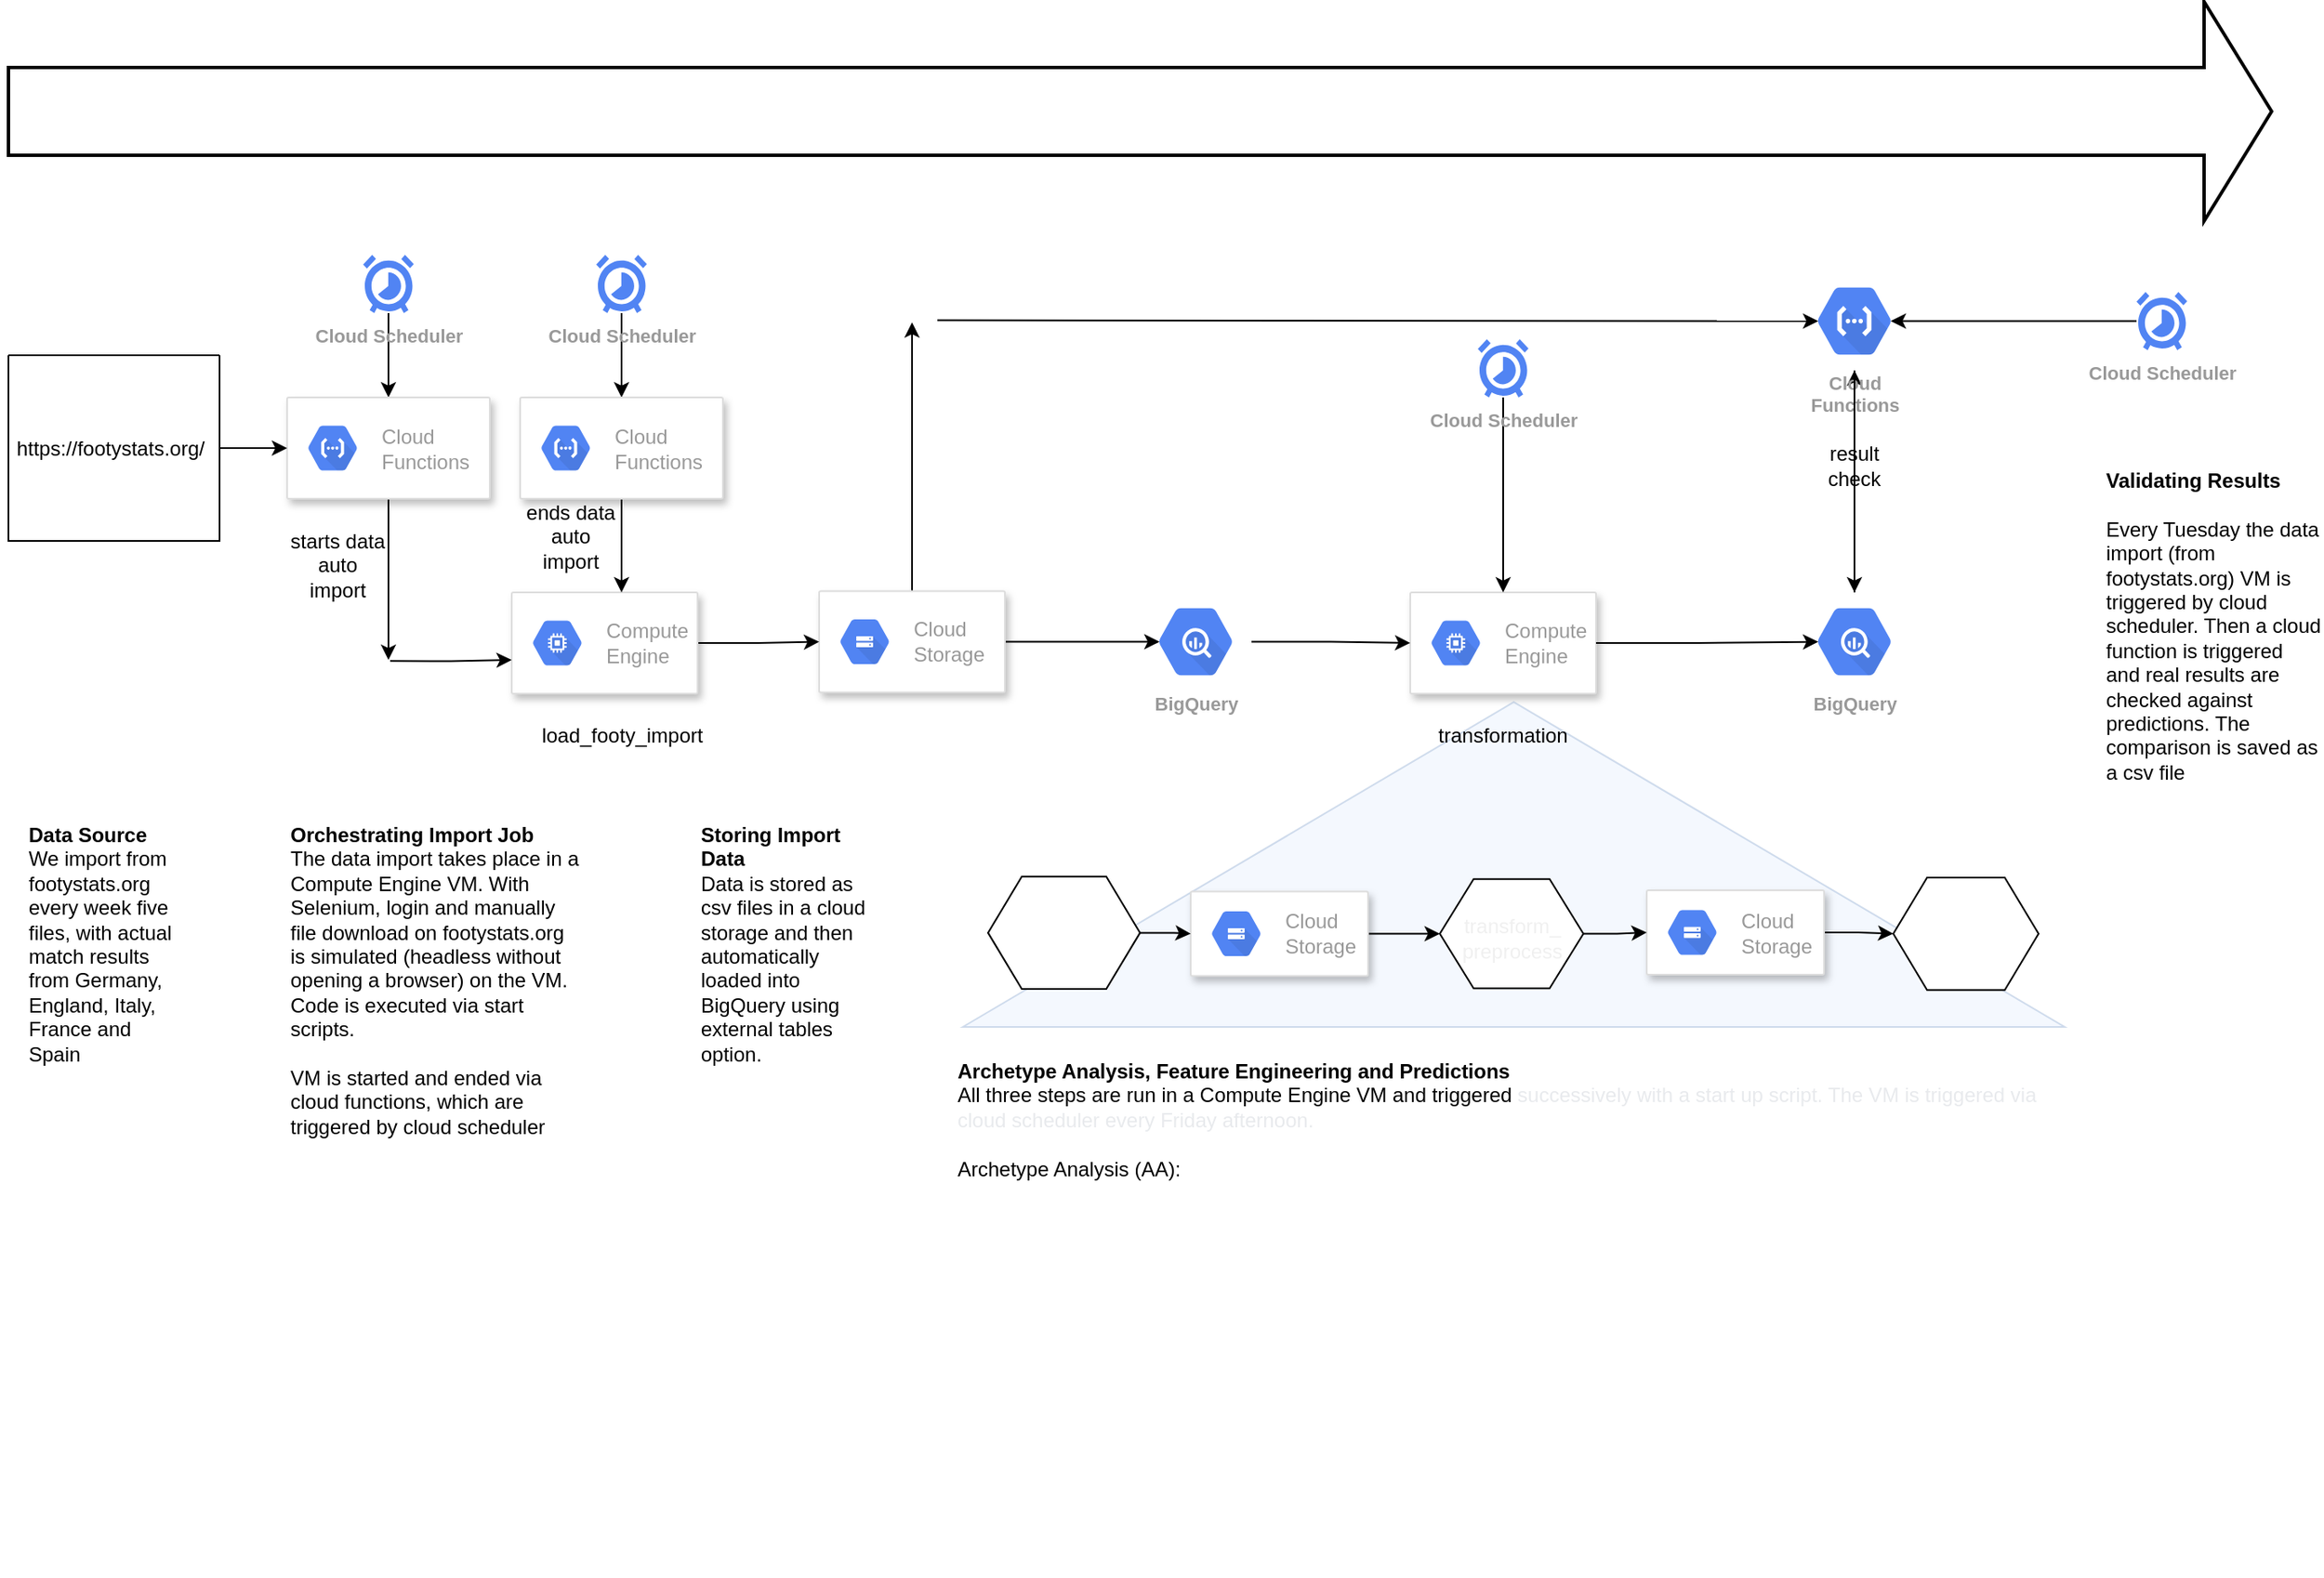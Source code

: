 <mxfile version="15.5.4" type="embed"><diagram id="jTxU9_EBkCACjKnzjFgJ" name="Page-1"><mxGraphModel dx="2474" dy="950" grid="0" gridSize="10" guides="1" tooltips="1" connect="1" arrows="1" fold="1" page="1" pageScale="1" pageWidth="2339" pageHeight="3300" math="0" shadow="0"><root><mxCell id="0"/><mxCell id="1" parent="0"/><mxCell id="SDDDcs5k6eTZLaJzviCm-29" value="" style="strokeColor=#dddddd;shadow=1;strokeWidth=1;rounded=1;absoluteArcSize=1;arcSize=2;" parent="1" vertex="1"><mxGeometry x="902" y="440" width="110" height="60" as="geometry"/></mxCell><mxCell id="SDDDcs5k6eTZLaJzviCm-30" value="Compute&#10;Engine" style="sketch=0;dashed=0;connectable=0;html=1;fillColor=#5184F3;strokeColor=none;shape=mxgraph.gcp2.hexIcon;prIcon=compute_engine;part=1;labelPosition=right;verticalLabelPosition=middle;align=left;verticalAlign=middle;spacingLeft=5;fontColor=#999999;fontSize=12;" parent="SDDDcs5k6eTZLaJzviCm-29" vertex="1"><mxGeometry y="0.5" width="44" height="39" relative="1" as="geometry"><mxPoint x="5" y="-19.5" as="offset"/></mxGeometry></mxCell><mxCell id="14" value="" style="edgeStyle=orthogonalEdgeStyle;rounded=0;orthogonalLoop=1;jettySize=auto;html=1;" parent="1" source="SDDDcs5k6eTZLaJzviCm-2" target="8" edge="1"><mxGeometry relative="1" as="geometry"/></mxCell><mxCell id="SDDDcs5k6eTZLaJzviCm-2" value="Cloud Scheduler" style="html=1;fillColor=#5184F3;strokeColor=none;verticalAlign=top;labelPosition=center;verticalLabelPosition=bottom;align=center;fontSize=11;fontStyle=1;fontColor=#999999;shape=mxgraph.gcp2.cloud_scheduler" parent="1" vertex="1"><mxGeometry x="282" y="240" width="30" height="34.5" as="geometry"/></mxCell><mxCell id="SDDDcs5k6eTZLaJzviCm-14" style="edgeStyle=orthogonalEdgeStyle;rounded=0;orthogonalLoop=1;jettySize=auto;html=1;entryX=0.175;entryY=0.5;entryDx=0;entryDy=0;entryPerimeter=0;" parent="1" source="SDDDcs5k6eTZLaJzviCm-4" target="SDDDcs5k6eTZLaJzviCm-12" edge="1"><mxGeometry relative="1" as="geometry"/></mxCell><mxCell id="SDDDcs5k6eTZLaJzviCm-52" style="edgeStyle=orthogonalEdgeStyle;rounded=0;orthogonalLoop=1;jettySize=auto;html=1;" parent="1" source="SDDDcs5k6eTZLaJzviCm-4" edge="1"><mxGeometry relative="1" as="geometry"><mxPoint x="607" y="280" as="targetPoint"/></mxGeometry></mxCell><mxCell id="SDDDcs5k6eTZLaJzviCm-4" value="" style="strokeColor=#dddddd;shadow=1;strokeWidth=1;rounded=1;absoluteArcSize=1;arcSize=2;" parent="1" vertex="1"><mxGeometry x="552" y="439.25" width="110" height="60" as="geometry"/></mxCell><mxCell id="SDDDcs5k6eTZLaJzviCm-5" value="Cloud&#10;Storage" style="sketch=0;dashed=0;connectable=0;html=1;fillColor=#5184F3;strokeColor=none;shape=mxgraph.gcp2.hexIcon;prIcon=cloud_storage;part=1;labelPosition=right;verticalLabelPosition=middle;align=left;verticalAlign=middle;spacingLeft=5;fontColor=#999999;fontSize=12;" parent="SDDDcs5k6eTZLaJzviCm-4" vertex="1"><mxGeometry y="0.5" width="44" height="39" relative="1" as="geometry"><mxPoint x="5" y="-19.5" as="offset"/></mxGeometry></mxCell><mxCell id="SDDDcs5k6eTZLaJzviCm-45" style="edgeStyle=orthogonalEdgeStyle;rounded=0;orthogonalLoop=1;jettySize=auto;html=1;" parent="1" source="SDDDcs5k6eTZLaJzviCm-10" target="SDDDcs5k6eTZLaJzviCm-42" edge="1"><mxGeometry relative="1" as="geometry"/></mxCell><mxCell id="SDDDcs5k6eTZLaJzviCm-10" value="BigQuery" style="sketch=0;html=1;fillColor=#5184F3;strokeColor=none;verticalAlign=top;labelPosition=center;verticalLabelPosition=bottom;align=center;spacingTop=-6;fontSize=11;fontStyle=1;fontColor=#999999;shape=mxgraph.gcp2.hexIcon;prIcon=bigquery" parent="1" vertex="1"><mxGeometry x="1132" y="440" width="66" height="58.5" as="geometry"/></mxCell><mxCell id="SDDDcs5k6eTZLaJzviCm-31" value="" style="edgeStyle=orthogonalEdgeStyle;rounded=0;orthogonalLoop=1;jettySize=auto;html=1;" parent="1" source="SDDDcs5k6eTZLaJzviCm-12" target="SDDDcs5k6eTZLaJzviCm-29" edge="1"><mxGeometry relative="1" as="geometry"/></mxCell><mxCell id="SDDDcs5k6eTZLaJzviCm-12" value="BigQuery" style="sketch=0;html=1;fillColor=#5184F3;strokeColor=none;verticalAlign=top;labelPosition=center;verticalLabelPosition=bottom;align=center;spacingTop=-6;fontSize=11;fontStyle=1;fontColor=#999999;shape=mxgraph.gcp2.hexIcon;prIcon=bigquery" parent="1" vertex="1"><mxGeometry x="742" y="440" width="66" height="58.5" as="geometry"/></mxCell><mxCell id="SDDDcs5k6eTZLaJzviCm-28" value="" style="triangle;whiteSpace=wrap;html=1;rotation=-90;opacity=30;fillColor=#dae8fc;strokeColor=#6c8ebf;" parent="1" vertex="1"><mxGeometry x="867" y="275" width="192.5" height="652.5" as="geometry"/></mxCell><mxCell id="SDDDcs5k6eTZLaJzviCm-32" style="edgeStyle=orthogonalEdgeStyle;rounded=0;orthogonalLoop=1;jettySize=auto;html=1;entryX=0.175;entryY=0.5;entryDx=0;entryDy=0;entryPerimeter=0;" parent="1" source="SDDDcs5k6eTZLaJzviCm-29" target="SDDDcs5k6eTZLaJzviCm-10" edge="1"><mxGeometry relative="1" as="geometry"/></mxCell><mxCell id="SDDDcs5k6eTZLaJzviCm-33" value="load_footy_import" style="text;html=1;strokeColor=none;fillColor=none;align=center;verticalAlign=middle;whiteSpace=wrap;rounded=0;opacity=30;" parent="1" vertex="1"><mxGeometry x="390.5" y="510" width="89" height="30" as="geometry"/></mxCell><mxCell id="SDDDcs5k6eTZLaJzviCm-34" value="transformation" style="text;html=1;strokeColor=none;fillColor=none;align=center;verticalAlign=middle;whiteSpace=wrap;rounded=0;opacity=30;" parent="1" vertex="1"><mxGeometry x="927" y="510" width="60" height="30" as="geometry"/></mxCell><mxCell id="SDDDcs5k6eTZLaJzviCm-49" style="edgeStyle=orthogonalEdgeStyle;rounded=0;orthogonalLoop=1;jettySize=auto;html=1;startArrow=none;" parent="1" source="SDDDcs5k6eTZLaJzviCm-47" edge="1"><mxGeometry relative="1" as="geometry"><mxPoint x="1165" y="440" as="targetPoint"/></mxGeometry></mxCell><mxCell id="SDDDcs5k6eTZLaJzviCm-42" value="Cloud&#10;Functions" style="sketch=0;html=1;fillColor=#5184F3;strokeColor=none;verticalAlign=top;labelPosition=center;verticalLabelPosition=bottom;align=center;spacingTop=-6;fontSize=11;fontStyle=1;fontColor=#999999;shape=mxgraph.gcp2.hexIcon;prIcon=cloud_functions" parent="1" vertex="1"><mxGeometry x="1132" y="250" width="66" height="58.5" as="geometry"/></mxCell><mxCell id="SDDDcs5k6eTZLaJzviCm-47" value="result check" style="text;html=1;strokeColor=none;fillColor=none;align=center;verticalAlign=middle;whiteSpace=wrap;rounded=0;opacity=30;" parent="1" vertex="1"><mxGeometry x="1135" y="350" width="60" height="30" as="geometry"/></mxCell><mxCell id="SDDDcs5k6eTZLaJzviCm-50" value="" style="edgeStyle=orthogonalEdgeStyle;rounded=0;orthogonalLoop=1;jettySize=auto;html=1;endArrow=none;" parent="1" source="SDDDcs5k6eTZLaJzviCm-42" target="SDDDcs5k6eTZLaJzviCm-47" edge="1"><mxGeometry relative="1" as="geometry"><mxPoint x="1165" y="440" as="targetPoint"/><mxPoint x="1165" y="308.5" as="sourcePoint"/></mxGeometry></mxCell><mxCell id="SDDDcs5k6eTZLaJzviCm-55" style="edgeStyle=orthogonalEdgeStyle;rounded=0;orthogonalLoop=1;jettySize=auto;html=1;entryX=0.175;entryY=0.5;entryDx=0;entryDy=0;entryPerimeter=0;" parent="1" target="SDDDcs5k6eTZLaJzviCm-42" edge="1"><mxGeometry relative="1" as="geometry"><mxPoint x="796" y="278.75" as="targetPoint"/><mxPoint x="622" y="278.8" as="sourcePoint"/></mxGeometry></mxCell><mxCell id="SDDDcs5k6eTZLaJzviCm-58" value="" style="edgeStyle=orthogonalEdgeStyle;rounded=0;orthogonalLoop=1;jettySize=auto;html=1;" parent="1" source="SDDDcs5k6eTZLaJzviCm-56" target="SDDDcs5k6eTZLaJzviCm-29" edge="1"><mxGeometry relative="1" as="geometry"/></mxCell><mxCell id="SDDDcs5k6eTZLaJzviCm-56" value="Cloud Scheduler" style="html=1;fillColor=#5184F3;strokeColor=none;verticalAlign=top;labelPosition=center;verticalLabelPosition=bottom;align=center;fontSize=11;fontStyle=1;fontColor=#999999;shape=mxgraph.gcp2.cloud_scheduler" parent="1" vertex="1"><mxGeometry x="942" y="290" width="30" height="34.5" as="geometry"/></mxCell><mxCell id="SDDDcs5k6eTZLaJzviCm-60" style="edgeStyle=orthogonalEdgeStyle;rounded=0;orthogonalLoop=1;jettySize=auto;html=1;entryX=0.825;entryY=0.5;entryDx=0;entryDy=0;entryPerimeter=0;" parent="1" source="SDDDcs5k6eTZLaJzviCm-59" target="SDDDcs5k6eTZLaJzviCm-42" edge="1"><mxGeometry relative="1" as="geometry"/></mxCell><mxCell id="SDDDcs5k6eTZLaJzviCm-59" value="Cloud Scheduler" style="html=1;fillColor=#5184F3;strokeColor=none;verticalAlign=top;labelPosition=center;verticalLabelPosition=bottom;align=center;fontSize=11;fontStyle=1;fontColor=#999999;shape=mxgraph.gcp2.cloud_scheduler" parent="1" vertex="1"><mxGeometry x="1332" y="262" width="30" height="34.5" as="geometry"/></mxCell><mxCell id="5" value="" style="edgeStyle=orthogonalEdgeStyle;rounded=0;orthogonalLoop=1;jettySize=auto;html=1;" parent="1" source="2" target="SDDDcs5k6eTZLaJzviCm-4" edge="1"><mxGeometry relative="1" as="geometry"/></mxCell><mxCell id="2" value="" style="strokeColor=#dddddd;shadow=1;strokeWidth=1;rounded=1;absoluteArcSize=1;arcSize=2;" parent="1" vertex="1"><mxGeometry x="370" y="440" width="110" height="60" as="geometry"/></mxCell><mxCell id="3" value="Compute&#10;Engine" style="sketch=0;dashed=0;connectable=0;html=1;fillColor=#5184F3;strokeColor=none;shape=mxgraph.gcp2.hexIcon;prIcon=compute_engine;part=1;labelPosition=right;verticalLabelPosition=middle;align=left;verticalAlign=middle;spacingLeft=5;fontColor=#999999;fontSize=12;" parent="2" vertex="1"><mxGeometry y="0.5" width="44" height="39" relative="1" as="geometry"><mxPoint x="5" y="-19.5" as="offset"/></mxGeometry></mxCell><mxCell id="15" value="" style="edgeStyle=orthogonalEdgeStyle;rounded=0;orthogonalLoop=1;jettySize=auto;html=1;" parent="1" source="7" target="10" edge="1"><mxGeometry relative="1" as="geometry"/></mxCell><mxCell id="7" value="Cloud Scheduler" style="html=1;fillColor=#5184F3;strokeColor=none;verticalAlign=top;labelPosition=center;verticalLabelPosition=bottom;align=center;fontSize=11;fontStyle=1;fontColor=#999999;shape=mxgraph.gcp2.cloud_scheduler" parent="1" vertex="1"><mxGeometry x="420" y="240" width="30" height="34.5" as="geometry"/></mxCell><mxCell id="16" style="edgeStyle=orthogonalEdgeStyle;rounded=0;orthogonalLoop=1;jettySize=auto;html=1;" parent="1" source="8" edge="1"><mxGeometry relative="1" as="geometry"><mxPoint x="297" y="480" as="targetPoint"/></mxGeometry></mxCell><mxCell id="8" value="" style="strokeColor=#dddddd;shadow=1;strokeWidth=1;rounded=1;absoluteArcSize=1;arcSize=2;" parent="1" vertex="1"><mxGeometry x="237" y="324.5" width="120" height="60" as="geometry"/></mxCell><mxCell id="9" value="Cloud&#10;Functions" style="sketch=0;dashed=0;connectable=0;html=1;fillColor=#5184F3;strokeColor=none;shape=mxgraph.gcp2.hexIcon;prIcon=cloud_functions;part=1;labelPosition=right;verticalLabelPosition=middle;align=left;verticalAlign=middle;spacingLeft=5;fontColor=#999999;fontSize=12;" parent="8" vertex="1"><mxGeometry y="0.5" width="44" height="39" relative="1" as="geometry"><mxPoint x="5" y="-19.5" as="offset"/></mxGeometry></mxCell><mxCell id="12" value="" style="edgeStyle=orthogonalEdgeStyle;rounded=0;orthogonalLoop=1;jettySize=auto;html=1;" parent="1" source="10" target="2" edge="1"><mxGeometry relative="1" as="geometry"><Array as="points"><mxPoint x="435" y="430"/><mxPoint x="435" y="430"/></Array></mxGeometry></mxCell><mxCell id="10" value="" style="strokeColor=#dddddd;shadow=1;strokeWidth=1;rounded=1;absoluteArcSize=1;arcSize=2;" parent="1" vertex="1"><mxGeometry x="375" y="324.5" width="120" height="60" as="geometry"/></mxCell><mxCell id="11" value="Cloud&#10;Functions" style="sketch=0;dashed=0;connectable=0;html=1;fillColor=#5184F3;strokeColor=none;shape=mxgraph.gcp2.hexIcon;prIcon=cloud_functions;part=1;labelPosition=right;verticalLabelPosition=middle;align=left;verticalAlign=middle;spacingLeft=5;fontColor=#999999;fontSize=12;" parent="10" vertex="1"><mxGeometry y="0.5" width="44" height="39" relative="1" as="geometry"><mxPoint x="5" y="-19.5" as="offset"/></mxGeometry></mxCell><mxCell id="19" value="" style="edgeStyle=orthogonalEdgeStyle;rounded=0;orthogonalLoop=1;jettySize=auto;html=1;" parent="1" edge="1"><mxGeometry relative="1" as="geometry"><mxPoint x="298" y="480.67" as="sourcePoint"/><mxPoint x="370" y="480.003" as="targetPoint"/><Array as="points"><mxPoint x="334" y="481"/><mxPoint x="370" y="480"/></Array></mxGeometry></mxCell><mxCell id="20" value="starts data auto import" style="text;html=1;strokeColor=none;fillColor=none;align=center;verticalAlign=middle;whiteSpace=wrap;rounded=0;opacity=30;" parent="1" vertex="1"><mxGeometry x="237" y="409.25" width="60" height="30" as="geometry"/></mxCell><mxCell id="21" value="ends data auto import" style="text;html=1;strokeColor=none;fillColor=none;align=center;verticalAlign=middle;whiteSpace=wrap;rounded=0;opacity=30;" parent="1" vertex="1"><mxGeometry x="375" y="392" width="60" height="30" as="geometry"/></mxCell><mxCell id="22" value="" style="swimlane;startSize=0;" parent="1" vertex="1"><mxGeometry x="72" y="299.5" width="125" height="110" as="geometry"><mxRectangle x="10" y="299.5" width="50" height="40" as="alternateBounds"/></mxGeometry></mxCell><mxCell id="23" value="https://footystats.org/" style="text;html=1;align=center;verticalAlign=middle;resizable=0;points=[];autosize=1;strokeColor=none;fillColor=none;" parent="22" vertex="1"><mxGeometry x="-5" y="45" width="130" height="20" as="geometry"/></mxCell><mxCell id="27" value="" style="edgeStyle=orthogonalEdgeStyle;rounded=0;orthogonalLoop=1;jettySize=auto;html=1;" parent="1" source="23" target="8" edge="1"><mxGeometry relative="1" as="geometry"/></mxCell><mxCell id="28" value="&lt;b&gt;Data Source&lt;/b&gt;&lt;br&gt;We import from footystats.org every week five files, with actual match results from Germany, England, Italy, France and Spain&amp;nbsp;" style="text;html=1;strokeColor=none;fillColor=none;align=left;verticalAlign=top;whiteSpace=wrap;rounded=0;" parent="1" vertex="1"><mxGeometry x="82" y="570" width="100" height="210" as="geometry"/></mxCell><mxCell id="29" value="&lt;b&gt;Orchestrating Import Job&lt;br&gt;&lt;/b&gt;The data import takes place in a Compute Engine VM. With Selenium, login and manually file download on footystats.org is simulated (headless without opening a browser) on the VM. Code is executed via start scripts.&lt;br&gt;&lt;br&gt;VM is started and ended via cloud functions, which are triggered by cloud scheduler" style="text;html=1;strokeColor=none;fillColor=none;align=left;verticalAlign=top;whiteSpace=wrap;rounded=0;" parent="1" vertex="1"><mxGeometry x="237" y="570" width="175" height="210" as="geometry"/></mxCell><mxCell id="30" value="&lt;b&gt;Storing Import Data&lt;/b&gt;&lt;br&gt;Data is stored as csv files in a cloud storage and then automatically loaded into BigQuery using external tables option." style="text;html=1;strokeColor=none;fillColor=none;align=left;verticalAlign=top;whiteSpace=wrap;rounded=0;" parent="1" vertex="1"><mxGeometry x="480" y="570" width="100" height="210" as="geometry"/></mxCell><mxCell id="31" value="&lt;b&gt;Archetype Analysis, Feature Engineering and Predictions&lt;br&gt;&lt;/b&gt;&lt;span&gt;All three steps are run in a Compute Engine VM and triggered&amp;nbsp;&lt;/span&gt;&lt;span style=&quot;font-family: inherit; color: rgb(232, 234, 237);&quot;&gt;successively with a start up script. The VM is triggered via cloud scheduler every Friday afternoon.&amp;nbsp;&lt;/span&gt;&lt;b&gt;&lt;br&gt;&lt;/b&gt;&lt;b&gt;&lt;br&gt;&lt;/b&gt;Archetype Analysis (AA):&lt;br&gt;&lt;span style=&quot;color: rgb(255, 255, 255); font-family: helvetica, arial, freesans, sans-serif;&quot;&gt;AA is applied as part of the feature engineering. The AA is a way of dimensionality reduction to point out in a dataset, a certain number of archetypes. Classical archetypes to be expected are high performing clubs like Real Madrid or Bayern Munich. But also, medium and low preforming clubs can create archetypes in certain combinations of data, which can help to describe similarly performing teams.&lt;br&gt;&lt;br&gt;Preprocess:&lt;br&gt;&lt;/span&gt;&lt;font style=&quot;font-size: 12px&quot; color=&quot;#ffffff&quot;&gt;&lt;span style=&quot;font-family: helvetica, arial, freesans, sans-serif;&quot;&gt;After having created archetype groups&lt;/span&gt;&lt;span style=&quot;font-family: helvetica, arial, freesans, sans-serif;&quot;&gt;&amp;nbsp;, we will use the percentual affiliation of the teams belonging to these groups, as features to train the XGBoost model.&amp;nbsp;&lt;/span&gt;&lt;/font&gt;&lt;span style=&quot;font-family: helvetica, arial, freesans, sans-serif;&quot;&gt;&lt;font style=&quot;font-size: 12px&quot; color=&quot;#ffffff&quot;&gt;Besides the AA, we will see more feature engineering. We will calculate the average goal difference for home and away teams for the last 4 games (home or away).&amp;nbsp;&lt;br&gt;&lt;br&gt;Predictions:&lt;br&gt;&lt;/font&gt;&lt;/span&gt;&lt;font style=&quot;font-size: 12px&quot; color=&quot;#ffffff&quot;&gt;&lt;span style=&quot;font-family: helvetica, arial, freesans, sans-serif;&quot;&gt;In this microservice we will then fit and train a XGBoost model with the pre-developed and self-engineered features from the previous clustering&lt;/span&gt;&lt;span style=&quot;font-family: helvetica, arial, freesans, sans-serif;&quot;&gt;&amp;nbsp;and preprocessing&lt;/span&gt;&amp;nbsp;&lt;span style=&quot;font-family: helvetica, arial, freesans, sans-serif;&quot;&gt;preprocessing services.&lt;/span&gt;&lt;/font&gt;&lt;p style=&quot;box-sizing: border-box; margin-top: 16px; margin-bottom: 16px; color: rgb(169, 183, 198); font-family: helvetica, arial, freesans, sans-serif; font-size: 14px;&quot;&gt;&lt;/p&gt;&lt;span style=&quot;color: rgb(169, 183, 198); font-family: helvetica, arial, freesans, sans-serif; font-size: 14px;&quot;&gt;&lt;/span&gt;&lt;span style=&quot;font-family: helvetica, arial, freesans, sans-serif;&quot;&gt;&lt;font style=&quot;font-size: 12px&quot; color=&quot;#ffffff&quot;&gt;&lt;br&gt;&lt;br&gt;&lt;/font&gt;&lt;/span&gt;&lt;span style=&quot;color: rgb(169, 183, 198); font-family: helvetica, arial, freesans, sans-serif; font-size: 14px;&quot;&gt;&lt;/span&gt;" style="text;html=1;strokeColor=none;fillColor=none;align=left;verticalAlign=top;whiteSpace=wrap;rounded=0;labelBackgroundColor=default;" parent="1" vertex="1"><mxGeometry x="632" y="710" width="670" height="280" as="geometry"/></mxCell><mxCell id="50" style="edgeStyle=orthogonalEdgeStyle;rounded=0;orthogonalLoop=1;jettySize=auto;html=1;entryX=0;entryY=0.5;entryDx=0;entryDy=0;fontSize=12;fontColor=#FFFFFF;" parent="1" source="32" target="48" edge="1"><mxGeometry relative="1" as="geometry"/></mxCell><mxCell id="32" value="" style="strokeColor=#dddddd;shadow=1;strokeWidth=1;rounded=1;absoluteArcSize=1;arcSize=2;" parent="1" vertex="1"><mxGeometry x="772" y="617.25" width="105" height="50" as="geometry"/></mxCell><mxCell id="33" value="Cloud&#10;Storage" style="sketch=0;dashed=0;connectable=0;html=1;fillColor=#5184F3;strokeColor=none;shape=mxgraph.gcp2.hexIcon;prIcon=cloud_storage;part=1;labelPosition=right;verticalLabelPosition=middle;align=left;verticalAlign=middle;spacingLeft=5;fontColor=#999999;fontSize=12;" parent="32" vertex="1"><mxGeometry y="0.5" width="44" height="39" relative="1" as="geometry"><mxPoint x="5" y="-19.5" as="offset"/></mxGeometry></mxCell><mxCell id="55" style="edgeStyle=orthogonalEdgeStyle;rounded=0;orthogonalLoop=1;jettySize=auto;html=1;entryX=0;entryY=0.5;entryDx=0;entryDy=0;fontSize=12;fontColor=#FFFFFF;" parent="1" source="42" target="49" edge="1"><mxGeometry relative="1" as="geometry"/></mxCell><mxCell id="42" value="" style="strokeColor=#dddddd;shadow=1;strokeWidth=1;rounded=1;absoluteArcSize=1;arcSize=2;" parent="1" vertex="1"><mxGeometry x="1042" y="616.5" width="105" height="50" as="geometry"/></mxCell><mxCell id="43" value="Cloud&#10;Storage" style="sketch=0;dashed=0;connectable=0;html=1;fillColor=#5184F3;strokeColor=none;shape=mxgraph.gcp2.hexIcon;prIcon=cloud_storage;part=1;labelPosition=right;verticalLabelPosition=middle;align=left;verticalAlign=middle;spacingLeft=5;fontColor=#999999;fontSize=12;" parent="42" vertex="1"><mxGeometry y="0.5" width="44" height="39" relative="1" as="geometry"><mxPoint x="5" y="-19.5" as="offset"/></mxGeometry></mxCell><mxCell id="52" style="edgeStyle=orthogonalEdgeStyle;rounded=0;orthogonalLoop=1;jettySize=auto;html=1;entryX=0;entryY=0.5;entryDx=0;entryDy=0;fontSize=12;fontColor=#FFFFFF;" parent="1" source="47" target="32" edge="1"><mxGeometry relative="1" as="geometry"/></mxCell><mxCell id="47" value="&lt;br&gt;transform_aa" style="shape=hexagon;perimeter=hexagonPerimeter2;whiteSpace=wrap;html=1;fixedSize=1;fontSize=12;fontColor=#FFFFFF;align=center;verticalAlign=top;" parent="1" vertex="1"><mxGeometry x="652" y="608.38" width="90" height="66.62" as="geometry"/></mxCell><mxCell id="53" style="edgeStyle=orthogonalEdgeStyle;rounded=0;orthogonalLoop=1;jettySize=auto;html=1;entryX=0;entryY=0.5;entryDx=0;entryDy=0;fontSize=12;fontColor=#FFFFFF;" parent="1" source="48" target="42" edge="1"><mxGeometry relative="1" as="geometry"/></mxCell><mxCell id="48" value="&lt;font color=&quot;#f0f0f0&quot;&gt;&lt;br&gt;transform_&lt;br&gt;preprocess&lt;br&gt;&lt;/font&gt;" style="shape=hexagon;perimeter=hexagonPerimeter2;whiteSpace=wrap;html=1;fixedSize=1;fontSize=12;fontColor=#FFFFFF;align=center;verticalAlign=top;" parent="1" vertex="1"><mxGeometry x="919.5" y="609.88" width="85" height="64.75" as="geometry"/></mxCell><mxCell id="49" value="&lt;br&gt;transform_&lt;br&gt;ml" style="shape=hexagon;perimeter=hexagonPerimeter2;whiteSpace=wrap;html=1;fixedSize=1;fontSize=12;fontColor=#FFFFFF;align=center;verticalAlign=top;" parent="1" vertex="1"><mxGeometry x="1188" y="608.95" width="86" height="66.62" as="geometry"/></mxCell><mxCell id="56" value="&lt;b&gt;Validating Results&lt;br&gt;&lt;/b&gt;&lt;br&gt;Every Tuesday the data import (from footystats.org) VM is triggered by cloud scheduler. Then a cloud function is triggered and real results are checked against predictions. The comparison is saved as a csv file" style="text;html=1;strokeColor=none;fillColor=none;align=left;verticalAlign=top;whiteSpace=wrap;rounded=0;" parent="1" vertex="1"><mxGeometry x="1312" y="360" width="130" height="210" as="geometry"/></mxCell><mxCell id="58" value="" style="verticalLabelPosition=bottom;verticalAlign=top;html=1;strokeWidth=2;shape=mxgraph.arrows2.arrow;dy=0.6;dx=40;notch=0;fontSize=12;fontColor=#FFFFFF;" parent="1" vertex="1"><mxGeometry x="72" y="90" width="1340" height="130" as="geometry"/></mxCell><mxCell id="59" value="FULLY AUTOMATED&amp;nbsp;&lt;br&gt;INFRASTRUCTUR CREATED WITH TERRAFORM" style="text;html=1;align=center;verticalAlign=middle;resizable=0;points=[];autosize=1;strokeColor=none;fillColor=none;fontSize=12;fontColor=#FFFFFF;" parent="1" vertex="1"><mxGeometry x="612" y="140" width="290" height="30" as="geometry"/></mxCell></root></mxGraphModel></diagram></mxfile>